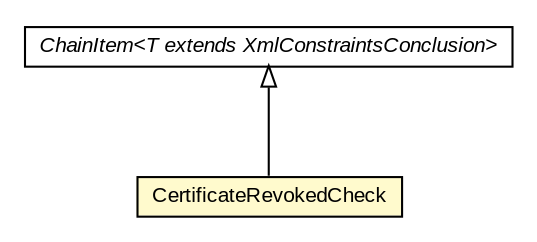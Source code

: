 #!/usr/local/bin/dot
#
# Class diagram 
# Generated by UMLGraph version R5_6-24-gf6e263 (http://www.umlgraph.org/)
#

digraph G {
	edge [fontname="arial",fontsize=10,labelfontname="arial",labelfontsize=10];
	node [fontname="arial",fontsize=10,shape=plaintext];
	nodesep=0.25;
	ranksep=0.5;
	// eu.europa.esig.dss.validation.process.ChainItem<T extends eu.europa.esig.dss.jaxb.detailedreport.XmlConstraintsConclusion>
	c238588 [label=<<table title="eu.europa.esig.dss.validation.process.ChainItem" border="0" cellborder="1" cellspacing="0" cellpadding="2" port="p" href="../../../../ChainItem.html">
		<tr><td><table border="0" cellspacing="0" cellpadding="1">
<tr><td align="center" balign="center"><font face="arial italic"> ChainItem&lt;T extends XmlConstraintsConclusion&gt; </font></td></tr>
		</table></td></tr>
		</table>>, URL="../../../../ChainItem.html", fontname="arial", fontcolor="black", fontsize=10.0];
	// eu.europa.esig.dss.validation.process.bbb.xcv.sub.checks.CertificateRevokedCheck
	c238661 [label=<<table title="eu.europa.esig.dss.validation.process.bbb.xcv.sub.checks.CertificateRevokedCheck" border="0" cellborder="1" cellspacing="0" cellpadding="2" port="p" bgcolor="lemonChiffon" href="./CertificateRevokedCheck.html">
		<tr><td><table border="0" cellspacing="0" cellpadding="1">
<tr><td align="center" balign="center"> CertificateRevokedCheck </td></tr>
		</table></td></tr>
		</table>>, URL="./CertificateRevokedCheck.html", fontname="arial", fontcolor="black", fontsize=10.0];
	//eu.europa.esig.dss.validation.process.bbb.xcv.sub.checks.CertificateRevokedCheck extends eu.europa.esig.dss.validation.process.ChainItem<eu.europa.esig.dss.jaxb.detailedreport.XmlSubXCV>
	c238588:p -> c238661:p [dir=back,arrowtail=empty];
}

